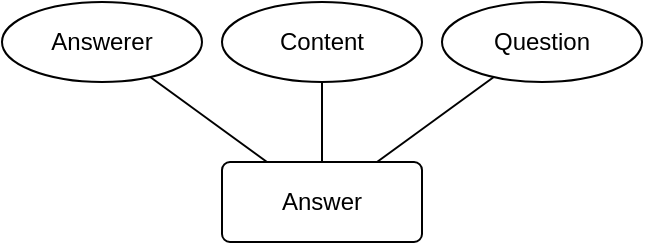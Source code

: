 <mxfile version="24.7.17">
  <diagram name="Page-1" id="9acQmyF4-b6kG4BREQom">
    <mxGraphModel dx="1322" dy="684" grid="1" gridSize="10" guides="1" tooltips="1" connect="1" arrows="1" fold="1" page="1" pageScale="1" pageWidth="850" pageHeight="1100" math="0" shadow="0">
      <root>
        <mxCell id="0" />
        <mxCell id="1" parent="0" />
        <mxCell id="sMnpQX6vlvpfR_653Un--1" value="Answer" style="rounded=1;arcSize=10;whiteSpace=wrap;html=1;align=center;" parent="1" vertex="1">
          <mxGeometry x="400" y="340" width="100" height="40" as="geometry" />
        </mxCell>
        <mxCell id="sMnpQX6vlvpfR_653Un--2" value="Answerer" style="ellipse;whiteSpace=wrap;html=1;align=center;" parent="1" vertex="1">
          <mxGeometry x="290" y="260" width="100" height="40" as="geometry" />
        </mxCell>
        <mxCell id="sMnpQX6vlvpfR_653Un--3" value="" style="endArrow=none;html=1;rounded=0;" parent="1" source="sMnpQX6vlvpfR_653Un--2" target="sMnpQX6vlvpfR_653Un--1" edge="1">
          <mxGeometry relative="1" as="geometry">
            <mxPoint x="360" y="480" as="sourcePoint" />
            <mxPoint x="520" y="480" as="targetPoint" />
          </mxGeometry>
        </mxCell>
        <mxCell id="sMnpQX6vlvpfR_653Un--4" value="Content" style="ellipse;whiteSpace=wrap;html=1;align=center;" parent="1" vertex="1">
          <mxGeometry x="400" y="260" width="100" height="40" as="geometry" />
        </mxCell>
        <mxCell id="sMnpQX6vlvpfR_653Un--5" value="" style="endArrow=none;html=1;rounded=0;" parent="1" source="sMnpQX6vlvpfR_653Un--4" target="sMnpQX6vlvpfR_653Un--1" edge="1">
          <mxGeometry relative="1" as="geometry">
            <mxPoint x="570" y="340" as="sourcePoint" />
            <mxPoint x="730" y="340" as="targetPoint" />
          </mxGeometry>
        </mxCell>
        <mxCell id="7dZr-QoQA9_w0jdTeNOJ-1" value="Question" style="ellipse;whiteSpace=wrap;html=1;align=center;" vertex="1" parent="1">
          <mxGeometry x="510" y="260" width="100" height="40" as="geometry" />
        </mxCell>
        <mxCell id="7dZr-QoQA9_w0jdTeNOJ-2" value="" style="endArrow=none;html=1;rounded=0;" edge="1" parent="1" source="sMnpQX6vlvpfR_653Un--1" target="7dZr-QoQA9_w0jdTeNOJ-1">
          <mxGeometry relative="1" as="geometry">
            <mxPoint x="540" y="460" as="sourcePoint" />
            <mxPoint x="700" y="460" as="targetPoint" />
          </mxGeometry>
        </mxCell>
      </root>
    </mxGraphModel>
  </diagram>
</mxfile>
